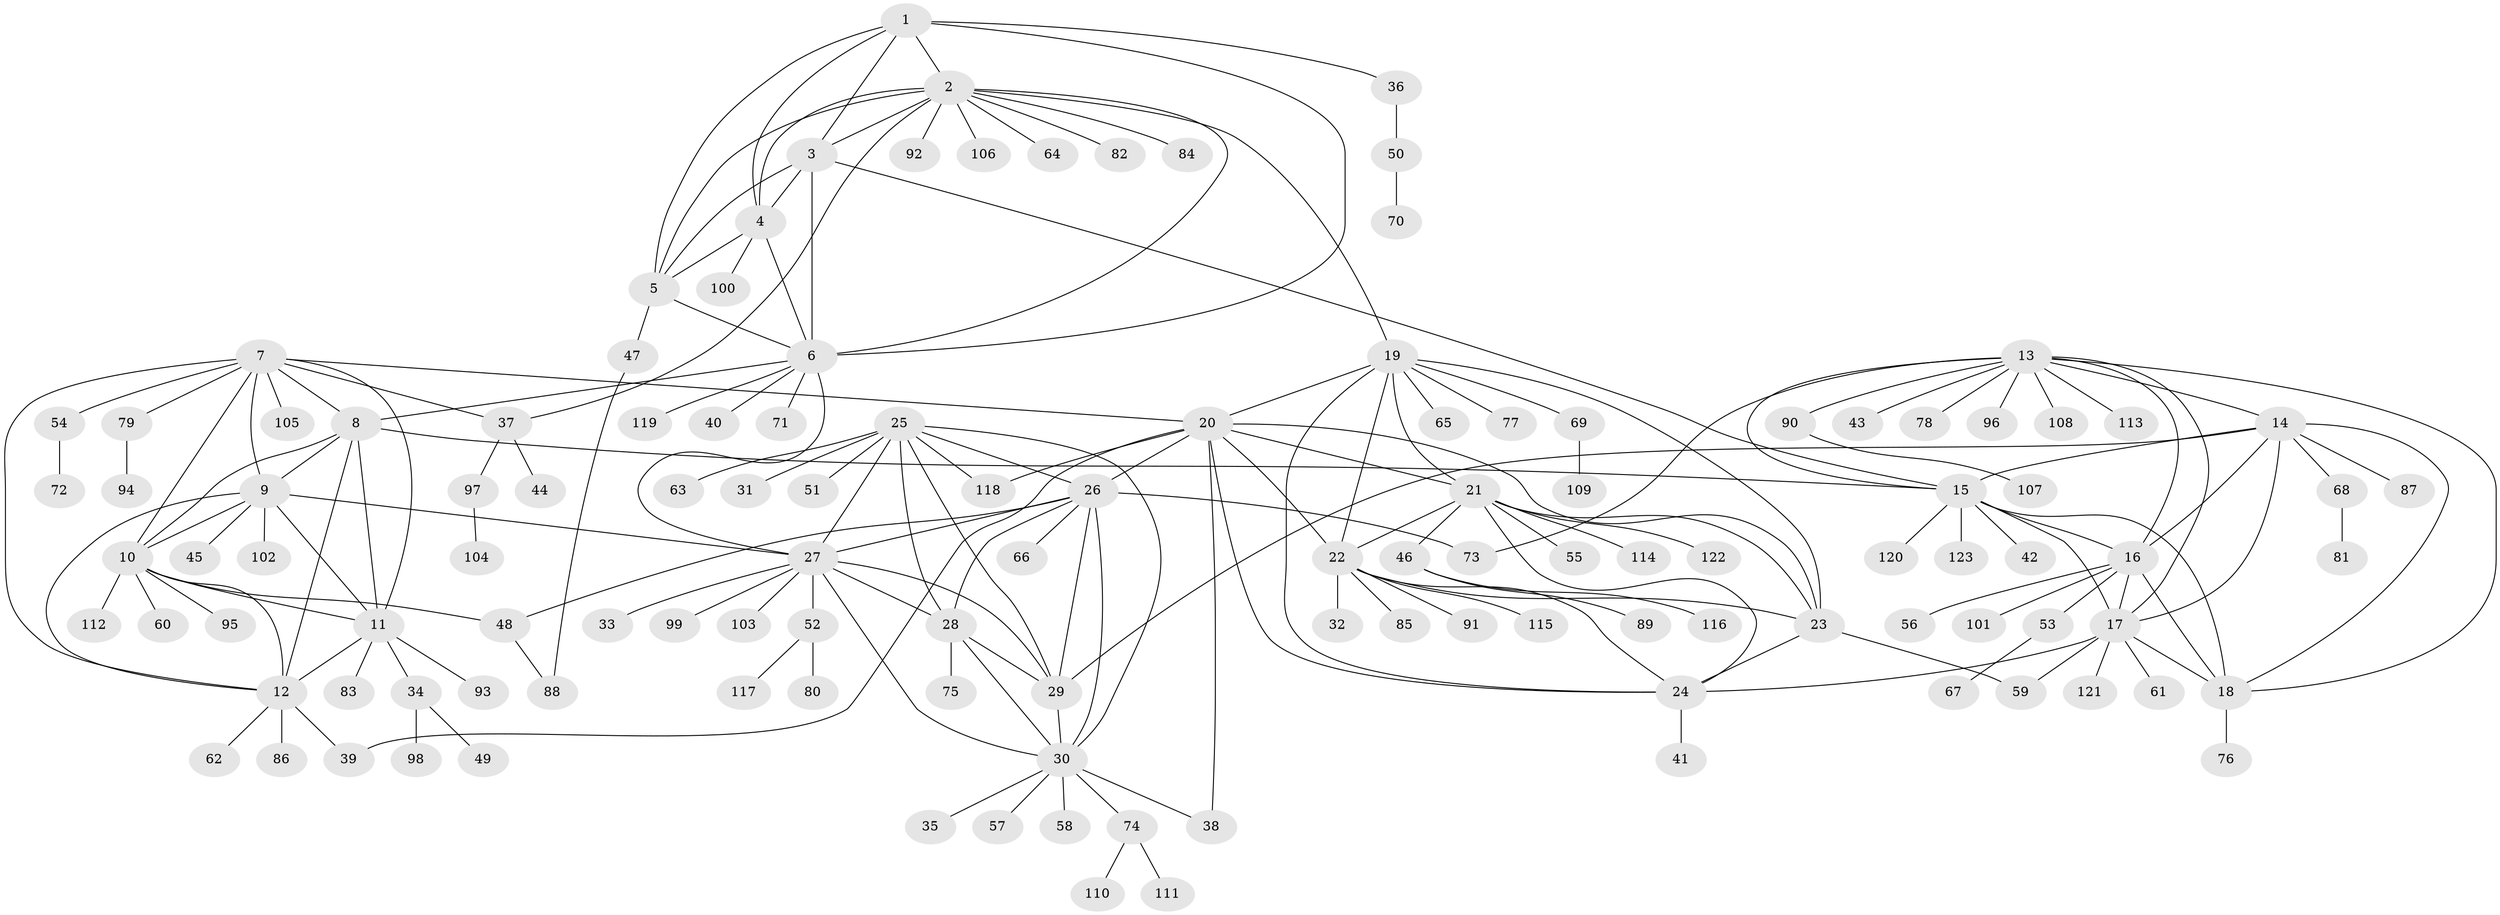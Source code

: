 // coarse degree distribution, {11: 0.02040816326530612, 4: 0.08163265306122448, 12: 0.04081632653061224, 5: 0.02040816326530612, 10: 0.04081632653061224, 2: 0.10204081632653061, 7: 0.061224489795918366, 1: 0.5918367346938775, 3: 0.04081632653061224}
// Generated by graph-tools (version 1.1) at 2025/19/03/04/25 18:19:48]
// undirected, 123 vertices, 186 edges
graph export_dot {
graph [start="1"]
  node [color=gray90,style=filled];
  1;
  2;
  3;
  4;
  5;
  6;
  7;
  8;
  9;
  10;
  11;
  12;
  13;
  14;
  15;
  16;
  17;
  18;
  19;
  20;
  21;
  22;
  23;
  24;
  25;
  26;
  27;
  28;
  29;
  30;
  31;
  32;
  33;
  34;
  35;
  36;
  37;
  38;
  39;
  40;
  41;
  42;
  43;
  44;
  45;
  46;
  47;
  48;
  49;
  50;
  51;
  52;
  53;
  54;
  55;
  56;
  57;
  58;
  59;
  60;
  61;
  62;
  63;
  64;
  65;
  66;
  67;
  68;
  69;
  70;
  71;
  72;
  73;
  74;
  75;
  76;
  77;
  78;
  79;
  80;
  81;
  82;
  83;
  84;
  85;
  86;
  87;
  88;
  89;
  90;
  91;
  92;
  93;
  94;
  95;
  96;
  97;
  98;
  99;
  100;
  101;
  102;
  103;
  104;
  105;
  106;
  107;
  108;
  109;
  110;
  111;
  112;
  113;
  114;
  115;
  116;
  117;
  118;
  119;
  120;
  121;
  122;
  123;
  1 -- 2;
  1 -- 3;
  1 -- 4;
  1 -- 5;
  1 -- 6;
  1 -- 36;
  2 -- 3;
  2 -- 4;
  2 -- 5;
  2 -- 6;
  2 -- 19;
  2 -- 37;
  2 -- 64;
  2 -- 82;
  2 -- 84;
  2 -- 92;
  2 -- 106;
  3 -- 4;
  3 -- 5;
  3 -- 6;
  3 -- 15;
  4 -- 5;
  4 -- 6;
  4 -- 100;
  5 -- 6;
  5 -- 47;
  6 -- 8;
  6 -- 27;
  6 -- 40;
  6 -- 71;
  6 -- 119;
  7 -- 8;
  7 -- 9;
  7 -- 10;
  7 -- 11;
  7 -- 12;
  7 -- 20;
  7 -- 37;
  7 -- 54;
  7 -- 79;
  7 -- 105;
  8 -- 9;
  8 -- 10;
  8 -- 11;
  8 -- 12;
  8 -- 15;
  9 -- 10;
  9 -- 11;
  9 -- 12;
  9 -- 27;
  9 -- 45;
  9 -- 102;
  10 -- 11;
  10 -- 12;
  10 -- 48;
  10 -- 60;
  10 -- 95;
  10 -- 112;
  11 -- 12;
  11 -- 34;
  11 -- 83;
  11 -- 93;
  12 -- 39;
  12 -- 62;
  12 -- 86;
  13 -- 14;
  13 -- 15;
  13 -- 16;
  13 -- 17;
  13 -- 18;
  13 -- 43;
  13 -- 73;
  13 -- 78;
  13 -- 90;
  13 -- 96;
  13 -- 108;
  13 -- 113;
  14 -- 15;
  14 -- 16;
  14 -- 17;
  14 -- 18;
  14 -- 29;
  14 -- 68;
  14 -- 87;
  15 -- 16;
  15 -- 17;
  15 -- 18;
  15 -- 42;
  15 -- 120;
  15 -- 123;
  16 -- 17;
  16 -- 18;
  16 -- 53;
  16 -- 56;
  16 -- 101;
  17 -- 18;
  17 -- 24;
  17 -- 59;
  17 -- 61;
  17 -- 121;
  18 -- 76;
  19 -- 20;
  19 -- 21;
  19 -- 22;
  19 -- 23;
  19 -- 24;
  19 -- 65;
  19 -- 69;
  19 -- 77;
  20 -- 21;
  20 -- 22;
  20 -- 23;
  20 -- 24;
  20 -- 26;
  20 -- 38;
  20 -- 39;
  20 -- 118;
  21 -- 22;
  21 -- 23;
  21 -- 24;
  21 -- 46;
  21 -- 55;
  21 -- 114;
  21 -- 122;
  22 -- 23;
  22 -- 24;
  22 -- 32;
  22 -- 85;
  22 -- 91;
  22 -- 115;
  23 -- 24;
  23 -- 59;
  24 -- 41;
  25 -- 26;
  25 -- 27;
  25 -- 28;
  25 -- 29;
  25 -- 30;
  25 -- 31;
  25 -- 51;
  25 -- 63;
  25 -- 118;
  26 -- 27;
  26 -- 28;
  26 -- 29;
  26 -- 30;
  26 -- 48;
  26 -- 66;
  26 -- 73;
  27 -- 28;
  27 -- 29;
  27 -- 30;
  27 -- 33;
  27 -- 52;
  27 -- 99;
  27 -- 103;
  28 -- 29;
  28 -- 30;
  28 -- 75;
  29 -- 30;
  30 -- 35;
  30 -- 38;
  30 -- 57;
  30 -- 58;
  30 -- 74;
  34 -- 49;
  34 -- 98;
  36 -- 50;
  37 -- 44;
  37 -- 97;
  46 -- 89;
  46 -- 116;
  47 -- 88;
  48 -- 88;
  50 -- 70;
  52 -- 80;
  52 -- 117;
  53 -- 67;
  54 -- 72;
  68 -- 81;
  69 -- 109;
  74 -- 110;
  74 -- 111;
  79 -- 94;
  90 -- 107;
  97 -- 104;
}
